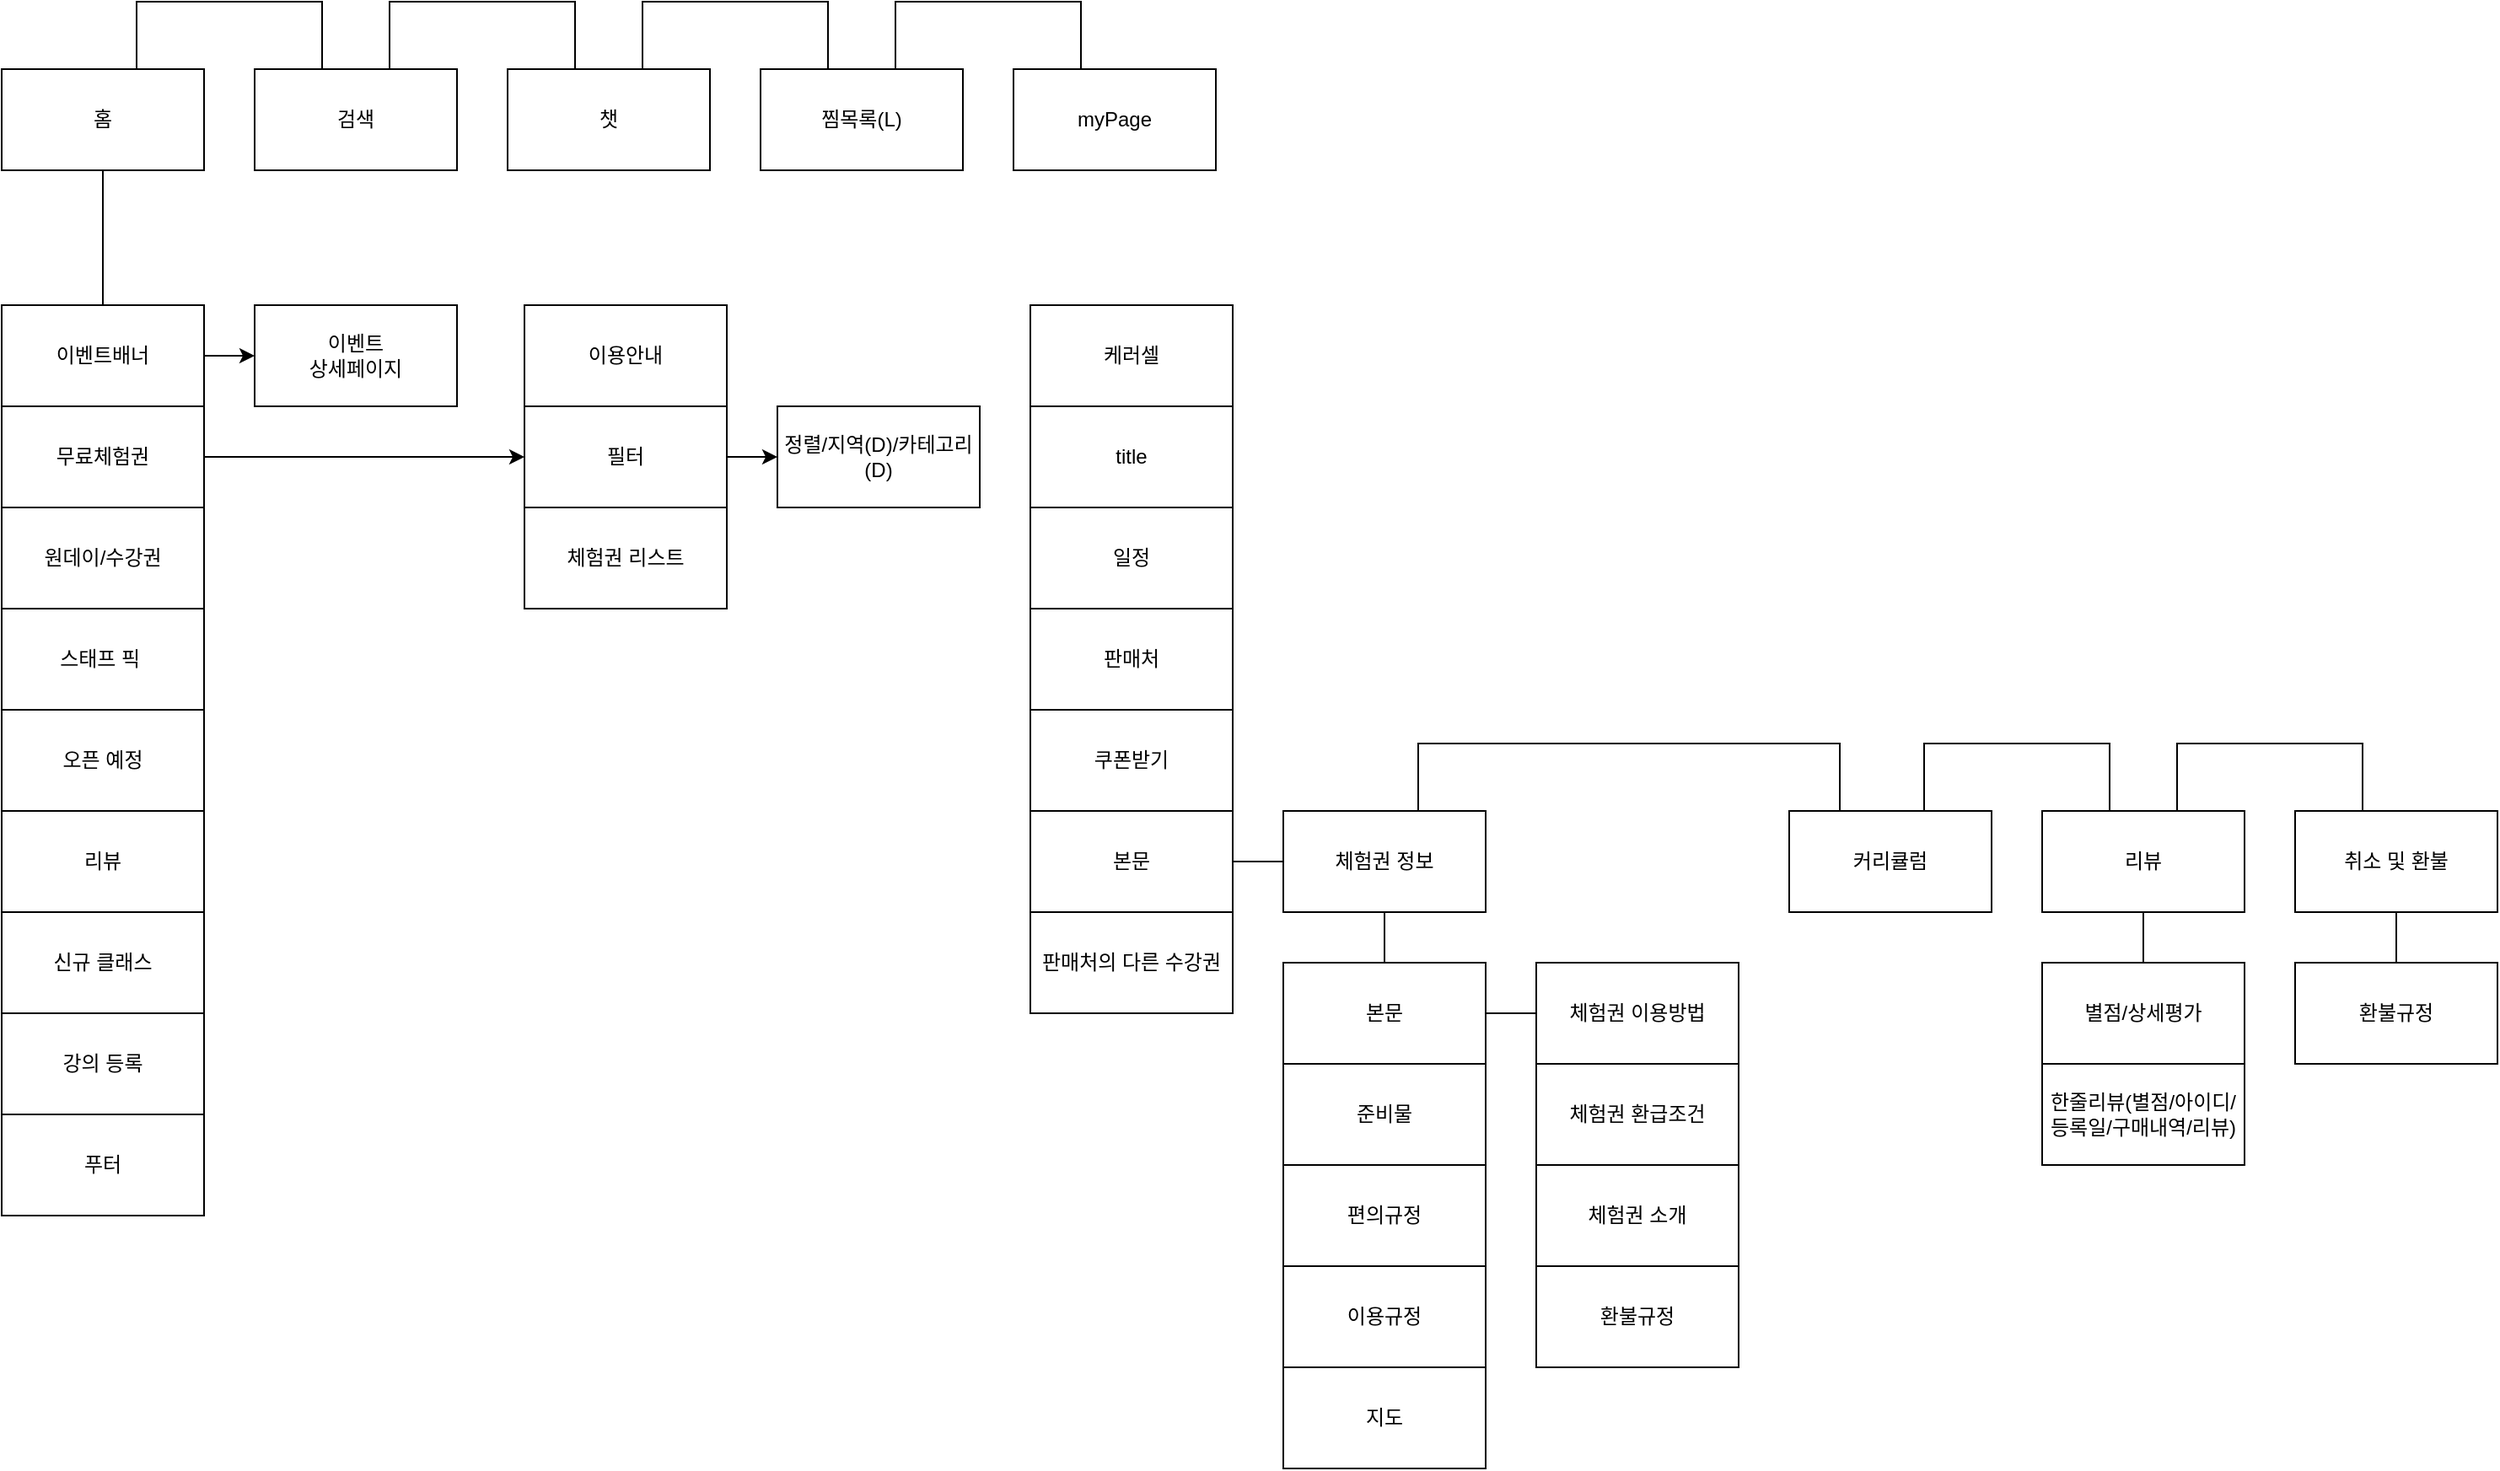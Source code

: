 <mxfile version="21.2.9" type="github">
  <diagram name="페이지-1" id="6Ej5Uxempw8xW5L3uaks">
    <mxGraphModel dx="1379" dy="796" grid="1" gridSize="10" guides="1" tooltips="1" connect="1" arrows="1" fold="1" page="1" pageScale="1" pageWidth="827" pageHeight="1169" math="0" shadow="0">
      <root>
        <mxCell id="0" />
        <mxCell id="1" parent="0" />
        <mxCell id="Am6_SD4DAgW1yXsHj4Wf-1" value="홈" style="rounded=0;whiteSpace=wrap;html=1;" vertex="1" parent="1">
          <mxGeometry x="160" y="370" width="120" height="60" as="geometry" />
        </mxCell>
        <mxCell id="Am6_SD4DAgW1yXsHj4Wf-2" value="검색" style="rounded=0;whiteSpace=wrap;html=1;" vertex="1" parent="1">
          <mxGeometry x="310" y="370" width="120" height="60" as="geometry" />
        </mxCell>
        <mxCell id="Am6_SD4DAgW1yXsHj4Wf-3" value="챗" style="rounded=0;whiteSpace=wrap;html=1;" vertex="1" parent="1">
          <mxGeometry x="460" y="370" width="120" height="60" as="geometry" />
        </mxCell>
        <mxCell id="Am6_SD4DAgW1yXsHj4Wf-4" value="찜목록(L)" style="rounded=0;whiteSpace=wrap;html=1;" vertex="1" parent="1">
          <mxGeometry x="610" y="370" width="120" height="60" as="geometry" />
        </mxCell>
        <mxCell id="Am6_SD4DAgW1yXsHj4Wf-5" value="myPage" style="rounded=0;whiteSpace=wrap;html=1;" vertex="1" parent="1">
          <mxGeometry x="760" y="370" width="120" height="60" as="geometry" />
        </mxCell>
        <mxCell id="Am6_SD4DAgW1yXsHj4Wf-20" value="" style="edgeStyle=orthogonalEdgeStyle;rounded=0;orthogonalLoop=1;jettySize=auto;html=1;" edge="1" parent="1" source="Am6_SD4DAgW1yXsHj4Wf-6" target="Am6_SD4DAgW1yXsHj4Wf-19">
          <mxGeometry relative="1" as="geometry" />
        </mxCell>
        <mxCell id="Am6_SD4DAgW1yXsHj4Wf-6" value="이벤트배너" style="rounded=0;whiteSpace=wrap;html=1;" vertex="1" parent="1">
          <mxGeometry x="160" y="510" width="120" height="60" as="geometry" />
        </mxCell>
        <mxCell id="Am6_SD4DAgW1yXsHj4Wf-7" value="" style="endArrow=none;html=1;rounded=0;" edge="1" parent="1">
          <mxGeometry width="50" height="50" relative="1" as="geometry">
            <mxPoint x="240" y="370" as="sourcePoint" />
            <mxPoint x="350" y="370" as="targetPoint" />
            <Array as="points">
              <mxPoint x="240" y="330" />
              <mxPoint x="350" y="330" />
            </Array>
          </mxGeometry>
        </mxCell>
        <mxCell id="Am6_SD4DAgW1yXsHj4Wf-8" value="" style="endArrow=none;html=1;rounded=0;" edge="1" parent="1">
          <mxGeometry width="50" height="50" relative="1" as="geometry">
            <mxPoint x="390" y="370" as="sourcePoint" />
            <mxPoint x="500" y="370" as="targetPoint" />
            <Array as="points">
              <mxPoint x="390" y="330" />
              <mxPoint x="500" y="330" />
            </Array>
          </mxGeometry>
        </mxCell>
        <mxCell id="Am6_SD4DAgW1yXsHj4Wf-9" value="" style="endArrow=none;html=1;rounded=0;" edge="1" parent="1">
          <mxGeometry width="50" height="50" relative="1" as="geometry">
            <mxPoint x="690" y="370" as="sourcePoint" />
            <mxPoint x="800" y="370" as="targetPoint" />
            <Array as="points">
              <mxPoint x="690" y="330" />
              <mxPoint x="800" y="330" />
            </Array>
          </mxGeometry>
        </mxCell>
        <mxCell id="Am6_SD4DAgW1yXsHj4Wf-10" value="" style="endArrow=none;html=1;rounded=0;" edge="1" parent="1">
          <mxGeometry width="50" height="50" relative="1" as="geometry">
            <mxPoint x="540" y="370" as="sourcePoint" />
            <mxPoint x="650" y="370" as="targetPoint" />
            <Array as="points">
              <mxPoint x="540" y="330" />
              <mxPoint x="650" y="330" />
            </Array>
          </mxGeometry>
        </mxCell>
        <mxCell id="Am6_SD4DAgW1yXsHj4Wf-11" value="" style="endArrow=none;html=1;rounded=0;entryX=0.5;entryY=1;entryDx=0;entryDy=0;" edge="1" parent="1" source="Am6_SD4DAgW1yXsHj4Wf-6" target="Am6_SD4DAgW1yXsHj4Wf-1">
          <mxGeometry width="50" height="50" relative="1" as="geometry">
            <mxPoint x="320" y="640" as="sourcePoint" />
            <mxPoint x="370" y="590" as="targetPoint" />
          </mxGeometry>
        </mxCell>
        <mxCell id="Am6_SD4DAgW1yXsHj4Wf-32" style="edgeStyle=orthogonalEdgeStyle;rounded=0;orthogonalLoop=1;jettySize=auto;html=1;entryX=0;entryY=0.5;entryDx=0;entryDy=0;" edge="1" parent="1" source="Am6_SD4DAgW1yXsHj4Wf-12" target="Am6_SD4DAgW1yXsHj4Wf-34">
          <mxGeometry relative="1" as="geometry">
            <mxPoint x="460" y="560" as="targetPoint" />
          </mxGeometry>
        </mxCell>
        <mxCell id="Am6_SD4DAgW1yXsHj4Wf-12" value="무료체험권" style="rounded=0;whiteSpace=wrap;html=1;" vertex="1" parent="1">
          <mxGeometry x="160" y="570" width="120" height="60" as="geometry" />
        </mxCell>
        <mxCell id="Am6_SD4DAgW1yXsHj4Wf-13" value="스태프 픽&lt;span style=&quot;white-space: pre;&quot;&gt;	&lt;/span&gt;" style="rounded=0;whiteSpace=wrap;html=1;" vertex="1" parent="1">
          <mxGeometry x="160" y="720" width="120" height="60" as="geometry" />
        </mxCell>
        <mxCell id="Am6_SD4DAgW1yXsHj4Wf-14" value="오픈 예정" style="rounded=0;whiteSpace=wrap;html=1;" vertex="1" parent="1">
          <mxGeometry x="160" y="780" width="120" height="60" as="geometry" />
        </mxCell>
        <mxCell id="Am6_SD4DAgW1yXsHj4Wf-15" value="리뷰" style="rounded=0;whiteSpace=wrap;html=1;" vertex="1" parent="1">
          <mxGeometry x="160" y="840" width="120" height="60" as="geometry" />
        </mxCell>
        <mxCell id="Am6_SD4DAgW1yXsHj4Wf-16" value="신규 클래스" style="rounded=0;whiteSpace=wrap;html=1;" vertex="1" parent="1">
          <mxGeometry x="160" y="900" width="120" height="60" as="geometry" />
        </mxCell>
        <mxCell id="Am6_SD4DAgW1yXsHj4Wf-17" value="강의 등록" style="rounded=0;whiteSpace=wrap;html=1;" vertex="1" parent="1">
          <mxGeometry x="160" y="930" width="120" height="60" as="geometry" />
        </mxCell>
        <mxCell id="Am6_SD4DAgW1yXsHj4Wf-18" value="푸터" style="rounded=0;whiteSpace=wrap;html=1;" vertex="1" parent="1">
          <mxGeometry x="160" y="990" width="120" height="60" as="geometry" />
        </mxCell>
        <mxCell id="Am6_SD4DAgW1yXsHj4Wf-19" value="이벤트&lt;br&gt;상세페이지" style="rounded=0;whiteSpace=wrap;html=1;" vertex="1" parent="1">
          <mxGeometry x="310" y="510" width="120" height="60" as="geometry" />
        </mxCell>
        <mxCell id="Am6_SD4DAgW1yXsHj4Wf-22" value="원데이/수강권" style="rounded=0;whiteSpace=wrap;html=1;" vertex="1" parent="1">
          <mxGeometry x="160" y="630" width="120" height="60" as="geometry" />
        </mxCell>
        <mxCell id="Am6_SD4DAgW1yXsHj4Wf-23" value="스태프 픽&lt;span style=&quot;white-space: pre;&quot;&gt;	&lt;/span&gt;" style="rounded=0;whiteSpace=wrap;html=1;" vertex="1" parent="1">
          <mxGeometry x="160" y="690" width="120" height="60" as="geometry" />
        </mxCell>
        <mxCell id="Am6_SD4DAgW1yXsHj4Wf-24" value="오픈 예정" style="rounded=0;whiteSpace=wrap;html=1;" vertex="1" parent="1">
          <mxGeometry x="160" y="750" width="120" height="60" as="geometry" />
        </mxCell>
        <mxCell id="Am6_SD4DAgW1yXsHj4Wf-25" value="리뷰" style="rounded=0;whiteSpace=wrap;html=1;" vertex="1" parent="1">
          <mxGeometry x="160" y="810" width="120" height="60" as="geometry" />
        </mxCell>
        <mxCell id="Am6_SD4DAgW1yXsHj4Wf-26" value="신규 클래스" style="rounded=0;whiteSpace=wrap;html=1;" vertex="1" parent="1">
          <mxGeometry x="160" y="870" width="120" height="60" as="geometry" />
        </mxCell>
        <mxCell id="Am6_SD4DAgW1yXsHj4Wf-30" value="이용안내" style="rounded=0;whiteSpace=wrap;html=1;" vertex="1" parent="1">
          <mxGeometry x="470" y="510" width="120" height="60" as="geometry" />
        </mxCell>
        <mxCell id="Am6_SD4DAgW1yXsHj4Wf-33" value="체험권 리스트" style="rounded=0;whiteSpace=wrap;html=1;" vertex="1" parent="1">
          <mxGeometry x="470" y="630" width="120" height="60" as="geometry" />
        </mxCell>
        <mxCell id="Am6_SD4DAgW1yXsHj4Wf-36" value="" style="edgeStyle=orthogonalEdgeStyle;rounded=0;orthogonalLoop=1;jettySize=auto;html=1;" edge="1" parent="1" source="Am6_SD4DAgW1yXsHj4Wf-34" target="Am6_SD4DAgW1yXsHj4Wf-35">
          <mxGeometry relative="1" as="geometry" />
        </mxCell>
        <mxCell id="Am6_SD4DAgW1yXsHj4Wf-34" value="필터" style="rounded=0;whiteSpace=wrap;html=1;" vertex="1" parent="1">
          <mxGeometry x="470" y="570" width="120" height="60" as="geometry" />
        </mxCell>
        <mxCell id="Am6_SD4DAgW1yXsHj4Wf-35" value="정렬/지역(D)/카테고리(D)" style="rounded=0;whiteSpace=wrap;html=1;" vertex="1" parent="1">
          <mxGeometry x="620" y="570" width="120" height="60" as="geometry" />
        </mxCell>
        <mxCell id="Am6_SD4DAgW1yXsHj4Wf-37" value="케러셀" style="rounded=0;whiteSpace=wrap;html=1;" vertex="1" parent="1">
          <mxGeometry x="770" y="510" width="120" height="60" as="geometry" />
        </mxCell>
        <mxCell id="Am6_SD4DAgW1yXsHj4Wf-38" value="title" style="rounded=0;whiteSpace=wrap;html=1;" vertex="1" parent="1">
          <mxGeometry x="770" y="570" width="120" height="60" as="geometry" />
        </mxCell>
        <mxCell id="Am6_SD4DAgW1yXsHj4Wf-39" value="일정" style="rounded=0;whiteSpace=wrap;html=1;" vertex="1" parent="1">
          <mxGeometry x="770" y="630" width="120" height="60" as="geometry" />
        </mxCell>
        <mxCell id="Am6_SD4DAgW1yXsHj4Wf-40" value="판매처" style="rounded=0;whiteSpace=wrap;html=1;" vertex="1" parent="1">
          <mxGeometry x="770" y="690" width="120" height="60" as="geometry" />
        </mxCell>
        <mxCell id="Am6_SD4DAgW1yXsHj4Wf-41" value="쿠폰받기" style="rounded=0;whiteSpace=wrap;html=1;" vertex="1" parent="1">
          <mxGeometry x="770" y="750" width="120" height="60" as="geometry" />
        </mxCell>
        <mxCell id="Am6_SD4DAgW1yXsHj4Wf-42" value="본문" style="rounded=0;whiteSpace=wrap;html=1;" vertex="1" parent="1">
          <mxGeometry x="770" y="810" width="120" height="60" as="geometry" />
        </mxCell>
        <mxCell id="Am6_SD4DAgW1yXsHj4Wf-44" value="체험권 정보" style="rounded=0;whiteSpace=wrap;html=1;" vertex="1" parent="1">
          <mxGeometry x="920" y="810" width="120" height="60" as="geometry" />
        </mxCell>
        <mxCell id="Am6_SD4DAgW1yXsHj4Wf-45" value="커리큘럼" style="rounded=0;whiteSpace=wrap;html=1;" vertex="1" parent="1">
          <mxGeometry x="1220" y="810" width="120" height="60" as="geometry" />
        </mxCell>
        <mxCell id="Am6_SD4DAgW1yXsHj4Wf-46" value="리뷰" style="rounded=0;whiteSpace=wrap;html=1;" vertex="1" parent="1">
          <mxGeometry x="1370" y="810" width="120" height="60" as="geometry" />
        </mxCell>
        <mxCell id="Am6_SD4DAgW1yXsHj4Wf-47" value="취소 및 환불" style="rounded=0;whiteSpace=wrap;html=1;" vertex="1" parent="1">
          <mxGeometry x="1520" y="810" width="120" height="60" as="geometry" />
        </mxCell>
        <mxCell id="Am6_SD4DAgW1yXsHj4Wf-48" value="" style="endArrow=none;html=1;rounded=0;entryX=0.25;entryY=0;entryDx=0;entryDy=0;" edge="1" parent="1" target="Am6_SD4DAgW1yXsHj4Wf-45">
          <mxGeometry width="50" height="50" relative="1" as="geometry">
            <mxPoint x="1000" y="810" as="sourcePoint" />
            <mxPoint x="1110" y="810" as="targetPoint" />
            <Array as="points">
              <mxPoint x="1000" y="770" />
              <mxPoint x="1250" y="770" />
            </Array>
          </mxGeometry>
        </mxCell>
        <mxCell id="Am6_SD4DAgW1yXsHj4Wf-49" value="" style="endArrow=none;html=1;rounded=0;" edge="1" parent="1">
          <mxGeometry width="50" height="50" relative="1" as="geometry">
            <mxPoint x="1300" y="810" as="sourcePoint" />
            <mxPoint x="1410" y="810" as="targetPoint" />
            <Array as="points">
              <mxPoint x="1300" y="770" />
              <mxPoint x="1410" y="770" />
            </Array>
          </mxGeometry>
        </mxCell>
        <mxCell id="Am6_SD4DAgW1yXsHj4Wf-50" value="" style="endArrow=none;html=1;rounded=0;" edge="1" parent="1">
          <mxGeometry width="50" height="50" relative="1" as="geometry">
            <mxPoint x="1450" y="810" as="sourcePoint" />
            <mxPoint x="1560" y="810" as="targetPoint" />
            <Array as="points">
              <mxPoint x="1450" y="770" />
              <mxPoint x="1560" y="770" />
            </Array>
          </mxGeometry>
        </mxCell>
        <mxCell id="Am6_SD4DAgW1yXsHj4Wf-51" value="판매처의 다른 수강권" style="rounded=0;whiteSpace=wrap;html=1;" vertex="1" parent="1">
          <mxGeometry x="770" y="870" width="120" height="60" as="geometry" />
        </mxCell>
        <mxCell id="Am6_SD4DAgW1yXsHj4Wf-53" value="" style="endArrow=none;html=1;rounded=0;entryX=0;entryY=0.5;entryDx=0;entryDy=0;exitX=1;exitY=0.5;exitDx=0;exitDy=0;" edge="1" parent="1" source="Am6_SD4DAgW1yXsHj4Wf-42" target="Am6_SD4DAgW1yXsHj4Wf-44">
          <mxGeometry width="50" height="50" relative="1" as="geometry">
            <mxPoint x="830" y="1020" as="sourcePoint" />
            <mxPoint x="880" y="970" as="targetPoint" />
          </mxGeometry>
        </mxCell>
        <mxCell id="Am6_SD4DAgW1yXsHj4Wf-54" value="본문" style="rounded=0;whiteSpace=wrap;html=1;" vertex="1" parent="1">
          <mxGeometry x="920" y="900" width="120" height="60" as="geometry" />
        </mxCell>
        <mxCell id="Am6_SD4DAgW1yXsHj4Wf-55" value="" style="endArrow=none;html=1;rounded=0;exitX=0.5;exitY=0;exitDx=0;exitDy=0;entryX=0.5;entryY=1;entryDx=0;entryDy=0;" edge="1" parent="1" source="Am6_SD4DAgW1yXsHj4Wf-54" target="Am6_SD4DAgW1yXsHj4Wf-44">
          <mxGeometry width="50" height="50" relative="1" as="geometry">
            <mxPoint x="1010" y="900" as="sourcePoint" />
            <mxPoint x="1060" y="850" as="targetPoint" />
          </mxGeometry>
        </mxCell>
        <mxCell id="Am6_SD4DAgW1yXsHj4Wf-56" value="준비물" style="rounded=0;whiteSpace=wrap;html=1;" vertex="1" parent="1">
          <mxGeometry x="920" y="960" width="120" height="60" as="geometry" />
        </mxCell>
        <mxCell id="Am6_SD4DAgW1yXsHj4Wf-57" value="편의규정" style="rounded=0;whiteSpace=wrap;html=1;" vertex="1" parent="1">
          <mxGeometry x="920" y="1020" width="120" height="60" as="geometry" />
        </mxCell>
        <mxCell id="Am6_SD4DAgW1yXsHj4Wf-58" value="이용규정" style="rounded=0;whiteSpace=wrap;html=1;" vertex="1" parent="1">
          <mxGeometry x="920" y="1080" width="120" height="60" as="geometry" />
        </mxCell>
        <mxCell id="Am6_SD4DAgW1yXsHj4Wf-59" value="지도" style="rounded=0;whiteSpace=wrap;html=1;" vertex="1" parent="1">
          <mxGeometry x="920" y="1140" width="120" height="60" as="geometry" />
        </mxCell>
        <mxCell id="Am6_SD4DAgW1yXsHj4Wf-60" value="체험권 이용방법" style="rounded=0;whiteSpace=wrap;html=1;" vertex="1" parent="1">
          <mxGeometry x="1070" y="900" width="120" height="60" as="geometry" />
        </mxCell>
        <mxCell id="Am6_SD4DAgW1yXsHj4Wf-61" value="체험권 환급조건" style="rounded=0;whiteSpace=wrap;html=1;" vertex="1" parent="1">
          <mxGeometry x="1070" y="960" width="120" height="60" as="geometry" />
        </mxCell>
        <mxCell id="Am6_SD4DAgW1yXsHj4Wf-62" value="체험권 소개" style="rounded=0;whiteSpace=wrap;html=1;" vertex="1" parent="1">
          <mxGeometry x="1070" y="1020" width="120" height="60" as="geometry" />
        </mxCell>
        <mxCell id="Am6_SD4DAgW1yXsHj4Wf-63" value="환불규정" style="rounded=0;whiteSpace=wrap;html=1;" vertex="1" parent="1">
          <mxGeometry x="1070" y="1080" width="120" height="60" as="geometry" />
        </mxCell>
        <mxCell id="Am6_SD4DAgW1yXsHj4Wf-64" value="" style="endArrow=none;html=1;rounded=0;entryX=0;entryY=0.5;entryDx=0;entryDy=0;exitX=1;exitY=0.5;exitDx=0;exitDy=0;" edge="1" parent="1" source="Am6_SD4DAgW1yXsHj4Wf-54" target="Am6_SD4DAgW1yXsHj4Wf-60">
          <mxGeometry width="50" height="50" relative="1" as="geometry">
            <mxPoint x="1030" y="1140" as="sourcePoint" />
            <mxPoint x="1080" y="1090" as="targetPoint" />
          </mxGeometry>
        </mxCell>
        <mxCell id="Am6_SD4DAgW1yXsHj4Wf-65" value="별점/상세평가" style="rounded=0;whiteSpace=wrap;html=1;" vertex="1" parent="1">
          <mxGeometry x="1370" y="900" width="120" height="60" as="geometry" />
        </mxCell>
        <mxCell id="Am6_SD4DAgW1yXsHj4Wf-66" value="한줄리뷰(별점/아이디/등록일/구매내역/리뷰)" style="rounded=0;whiteSpace=wrap;html=1;" vertex="1" parent="1">
          <mxGeometry x="1370" y="960" width="120" height="60" as="geometry" />
        </mxCell>
        <mxCell id="Am6_SD4DAgW1yXsHj4Wf-67" value="" style="endArrow=none;html=1;rounded=0;entryX=0.5;entryY=1;entryDx=0;entryDy=0;" edge="1" parent="1" source="Am6_SD4DAgW1yXsHj4Wf-65" target="Am6_SD4DAgW1yXsHj4Wf-46">
          <mxGeometry width="50" height="50" relative="1" as="geometry">
            <mxPoint x="1350" y="1000" as="sourcePoint" />
            <mxPoint x="1400" y="950" as="targetPoint" />
          </mxGeometry>
        </mxCell>
        <mxCell id="Am6_SD4DAgW1yXsHj4Wf-68" value="환불규정" style="rounded=0;whiteSpace=wrap;html=1;" vertex="1" parent="1">
          <mxGeometry x="1520" y="900" width="120" height="60" as="geometry" />
        </mxCell>
        <mxCell id="Am6_SD4DAgW1yXsHj4Wf-69" value="" style="endArrow=none;html=1;rounded=0;entryX=0.5;entryY=1;entryDx=0;entryDy=0;" edge="1" parent="1" source="Am6_SD4DAgW1yXsHj4Wf-68" target="Am6_SD4DAgW1yXsHj4Wf-47">
          <mxGeometry width="50" height="50" relative="1" as="geometry">
            <mxPoint x="1350" y="1000" as="sourcePoint" />
            <mxPoint x="1400" y="950" as="targetPoint" />
          </mxGeometry>
        </mxCell>
      </root>
    </mxGraphModel>
  </diagram>
</mxfile>
